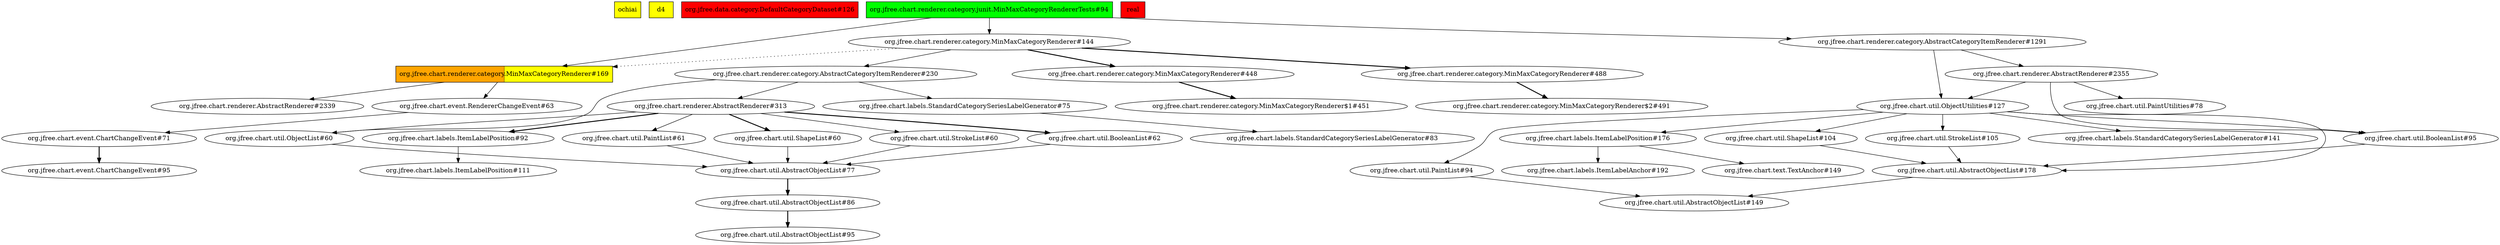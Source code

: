 digraph enhanced {
	"ochiai" [style=striped shape=box fillcolor="yellow"];
	"d4" [style=striped shape=box fillcolor="yellow"];
	"org.jfree.data.category.DefaultCategoryDataset#126" [style=striped shape=box fillcolor="red"];
	"org.jfree.chart.renderer.category.junit.MinMaxCategoryRendererTests#94" [style=striped shape=box fillcolor="green"];
	"real" [style=striped shape=box fillcolor="red"];
	"org.jfree.chart.renderer.category.MinMaxCategoryRenderer#169" [style=striped shape=box fillcolor="orange:yellow"];
	"org.jfree.chart.labels.StandardCategorySeriesLabelGenerator#75" -> "org.jfree.chart.labels.StandardCategorySeriesLabelGenerator#83";
	"org.jfree.chart.renderer.category.MinMaxCategoryRenderer#169" -> "org.jfree.chart.renderer.AbstractRenderer#2339";
	"org.jfree.chart.util.ObjectUtilities#127" -> "org.jfree.chart.labels.StandardCategorySeriesLabelGenerator#141";
	"org.jfree.chart.renderer.category.MinMaxCategoryRenderer#144" -> "org.jfree.chart.renderer.category.AbstractCategoryItemRenderer#230";
	"org.jfree.chart.renderer.AbstractRenderer#313" -> "org.jfree.chart.util.PaintList#61";
	"org.jfree.chart.renderer.category.AbstractCategoryItemRenderer#1291" -> "org.jfree.chart.renderer.AbstractRenderer#2355";
	"org.jfree.chart.renderer.category.MinMaxCategoryRenderer#448" -> "org.jfree.chart.renderer.category.MinMaxCategoryRenderer$1#451" [style=bold];
	"org.jfree.chart.util.AbstractObjectList#77" -> "org.jfree.chart.util.AbstractObjectList#86" [style=bold];
	"org.jfree.chart.util.ObjectUtilities#127" -> "org.jfree.chart.util.BooleanList#95";
	"org.jfree.chart.renderer.AbstractRenderer#2355" -> "org.jfree.chart.util.BooleanList#95";
	"org.jfree.chart.renderer.AbstractRenderer#313" -> "org.jfree.chart.util.ShapeList#60" [style=bold];
	"org.jfree.chart.renderer.category.MinMaxCategoryRenderer#169" -> "org.jfree.chart.event.RendererChangeEvent#63";
	"org.jfree.chart.util.AbstractObjectList#178" -> "org.jfree.chart.util.AbstractObjectList#149";
	"org.jfree.chart.util.PaintList#94" -> "org.jfree.chart.util.AbstractObjectList#149";
	"org.jfree.chart.renderer.AbstractRenderer#313" -> "org.jfree.chart.util.ObjectList#60";
	"org.jfree.chart.renderer.category.AbstractCategoryItemRenderer#230" -> "org.jfree.chart.util.ObjectList#60";
	"org.jfree.chart.labels.ItemLabelPosition#176" -> "org.jfree.chart.labels.ItemLabelAnchor#192";
	"org.jfree.chart.renderer.category.MinMaxCategoryRenderer#488" -> "org.jfree.chart.renderer.category.MinMaxCategoryRenderer$2#491" [style=bold];
	"org.jfree.chart.util.ObjectUtilities#127" -> "org.jfree.chart.util.ShapeList#104";
	"org.jfree.chart.renderer.category.junit.MinMaxCategoryRendererTests#94" -> "org.jfree.chart.renderer.category.AbstractCategoryItemRenderer#1291";
	"org.jfree.chart.renderer.category.MinMaxCategoryRenderer#144" -> "org.jfree.chart.renderer.category.MinMaxCategoryRenderer#448" [style=bold];
	"org.jfree.chart.renderer.category.junit.MinMaxCategoryRendererTests#94" -> "org.jfree.chart.renderer.category.MinMaxCategoryRenderer#144";
	"org.jfree.chart.labels.ItemLabelPosition#176" -> "org.jfree.chart.text.TextAnchor#149";
	"org.jfree.chart.renderer.category.junit.MinMaxCategoryRendererTests#94" -> "org.jfree.chart.renderer.category.MinMaxCategoryRenderer#169";
	"org.jfree.chart.renderer.category.MinMaxCategoryRenderer#144" -> "org.jfree.chart.renderer.category.MinMaxCategoryRenderer#169" [style=dotted];
	"org.jfree.chart.renderer.category.MinMaxCategoryRenderer#144" -> "org.jfree.chart.renderer.category.MinMaxCategoryRenderer#488" [style=bold];
	"org.jfree.chart.util.AbstractObjectList#86" -> "org.jfree.chart.util.AbstractObjectList#95" [style=bold];
	"org.jfree.chart.renderer.category.AbstractCategoryItemRenderer#1291" -> "org.jfree.chart.util.ObjectUtilities#127";
	"org.jfree.chart.renderer.AbstractRenderer#2355" -> "org.jfree.chart.util.ObjectUtilities#127";
	"org.jfree.chart.renderer.category.AbstractCategoryItemRenderer#230" -> "org.jfree.chart.labels.StandardCategorySeriesLabelGenerator#75";
	"org.jfree.chart.renderer.AbstractRenderer#313" -> "org.jfree.chart.labels.ItemLabelPosition#92" [style=bold];
	"org.jfree.chart.renderer.AbstractRenderer#2355" -> "org.jfree.chart.util.PaintUtilities#78";
	"org.jfree.chart.renderer.category.AbstractCategoryItemRenderer#230" -> "org.jfree.chart.renderer.AbstractRenderer#313";
	"org.jfree.chart.util.ObjectUtilities#127" -> "org.jfree.chart.util.PaintList#94";
	"org.jfree.chart.util.ObjectList#60" -> "org.jfree.chart.util.AbstractObjectList#77";
	"org.jfree.chart.util.PaintList#61" -> "org.jfree.chart.util.AbstractObjectList#77";
	"org.jfree.chart.util.StrokeList#60" -> "org.jfree.chart.util.AbstractObjectList#77";
	"org.jfree.chart.util.BooleanList#62" -> "org.jfree.chart.util.AbstractObjectList#77";
	"org.jfree.chart.util.ShapeList#60" -> "org.jfree.chart.util.AbstractObjectList#77";
	"org.jfree.chart.renderer.AbstractRenderer#313" -> "org.jfree.chart.util.BooleanList#62" [style=bold];
	"org.jfree.chart.util.ObjectUtilities#127" -> "org.jfree.chart.util.AbstractObjectList#178";
	"org.jfree.chart.util.StrokeList#105" -> "org.jfree.chart.util.AbstractObjectList#178";
	"org.jfree.chart.util.ShapeList#104" -> "org.jfree.chart.util.AbstractObjectList#178";
	"org.jfree.chart.util.BooleanList#95" -> "org.jfree.chart.util.AbstractObjectList#178";
	"org.jfree.chart.util.ObjectUtilities#127" -> "org.jfree.chart.util.StrokeList#105";
	"org.jfree.chart.event.ChartChangeEvent#71" -> "org.jfree.chart.event.ChartChangeEvent#95" [style=bold];
	"org.jfree.chart.renderer.AbstractRenderer#313" -> "org.jfree.chart.util.StrokeList#60";
	"org.jfree.chart.event.RendererChangeEvent#63" -> "org.jfree.chart.event.ChartChangeEvent#71";
	"org.jfree.chart.util.ObjectUtilities#127" -> "org.jfree.chart.labels.ItemLabelPosition#176";
	"org.jfree.chart.labels.ItemLabelPosition#92" -> "org.jfree.chart.labels.ItemLabelPosition#111";
}
